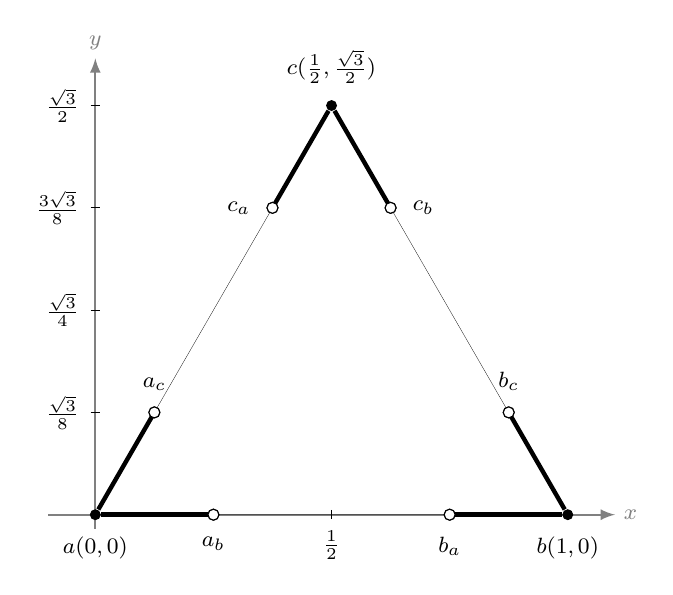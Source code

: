 \begin{tikzpicture}[scale = 6, node distance=0.1cm,>=latex, dot/.style={circle,inner sep=1.4pt,fill,label={#1}, name=#1},
dot2/.style={circle,inner sep=1.4pt,draw,fill=white,label={#1}, name=#1}]
\begin{footnotesize}
% axes
\draw[gray,thick,->] ({-0.1}, 0) -- (1.1, 0) node[right] {$x$};
\draw[gray,thick,->] (0, {-0.1}) -- (0, {sqrt(3)/2 + .1}) node[above] {$y$};

% points
\node [dot=](a) at (0,0) {};
\node [below = of a,fill=white] {$a(0,0)$};
\node [dot=](b) at (1,0) {};
\node [below = of b] {$b(1,0)$};
\node [dot=](c) at ({1/2},{sqrt(3)/2}) {};
\node [above = of c] {$c(\frac{1}{2},\frac{\sqrt{3}}{2})$};

% stub ends
\node [dot2=](bc) at ({1 - 0.25*(0.5)}, {0.25*sqrt(3)/2}) {};
\node [above = of bc] {$b_{c}$};
\node [dot2=](cb) at ({1 - 0.75*(0.5)}, {0.75*sqrt(3)/2}) {};
\node [right = of cb] {$c_{b}$};

\node [dot2=](ac) at ({0.25*(0.5)}, {0.25*sqrt(3)/2}) {};
\node [above = of ac] {$a_{c}$};
\node [dot2=](ca) at ({0.75*(0.5)}, {0.75*sqrt(3)/2}) {};
\node [left = of ca] {$c_{a}$};

\node [dot2=](ab) at ({0.25},0) {};
\node [below = of ab] {$a_{b}$};
\node [dot2=](ba) at ({0.75}, 0)  {};
\node [below = of ba] {$b_{a}$};

%x,y,z
%\node [dot2=](x) at ({0.375}, {sqrt(3)/8}) {};
%\node [below = of x] {$x$};
%\node [dot2=](y) at ({0.625}, {sqrt(3)/8})  {};
%\node [below = of y] {$y$};
%\node [dot2=](z) at ({0.5}, {sqrt(3)/4})  {};
%\node [above = of z] {$z$};

%%%%%%%%%%%% to color it
%\fill[color-trapezoid, opacity=0.3] (a) -- ({0.25*(0.5)}, {0.25*sqrt(3)/2}) -- ({0.375}, {sqrt(3)/8}) -- ({0.25},0) -- (a) -- cycle;
%\fill[color-trapezoid, opacity=0.3] (b) -- ({1 - 0.25*(0.5)}, {0.25*sqrt(3)/2}) -- ({0.625}, {sqrt(3)/8}) -- ({0.75}, 0) -- (b) -- cycle;
%\fill[color-trapezoid, opacity=0.3] (c) -- ({1 - 0.75*(0.5)}, {0.75*sqrt(3)/2}) -- ({0.5}, {sqrt(3)/4}) -- ({0.75*(0.5)}, {0.75*sqrt(3)/2}) -- (c) -- cycle;
% color inside
%\fill[color-inside, opacity=0.3] ({0.375}, {sqrt(3)/8}) -- ({0.625}, {sqrt(3)/8}) -- ({0.5}, {sqrt(3)/4}) -- cycle;

% denote ticks 
% denote c and d
%%%%%%%%%%%%%% c
\draw [thin] (0.5, 0.01) -- (0.5, -0.01);
\coordinate (zx) at (0.5,0);
\node [below = of zx] {$\frac{1}{2}$}; % = 

\draw [thin] (-0.01, {sqrt(3)/8}) -- (0.01, {sqrt(3)/8});
\coordinate (xy) at (0,{sqrt(3)/8});
\node [left = of xy] {$\frac{\sqrt{3}}{8}$};

\draw [thin] (-0.01, {sqrt(3)/4}) -- (0.01, {sqrt(3)/4});
\coordinate (xz) at (0,{sqrt(3)/4});
\node [left = of xz] {$\frac{\sqrt{3}}{4}$};

\draw [thin] (-0.01, {3*sqrt(3)/8}) -- (0.01, {3*sqrt(3)/8});
\coordinate (kaza) at (0,{3*sqrt(3)/8});
\node [left = of kaza] {$\frac{3\sqrt{3}}{8}$};

\draw [thin] (-0.01, {sqrt(3)/2}) -- (0.01, {sqrt(3)/2});
\coordinate (cy) at (0,{sqrt(3)/2});
\node [left = of cy] {$\frac{\sqrt{3}}{2}$};

% big triangle
\draw[ultra thin] (a) -- (b) -- (c) -- (a) -- cycle;
% small triangle
%\draw[ultra thin] (x) -- (y) -- (z) -- (x) -- cycle;

% stubs
\draw[ultra thick] (b) -- ({1 - 0.25*(0.5)}, {0.25*sqrt(3)/2});
\draw[ultra thick] ({1 - 0.75*(0.5)}, {0.75*sqrt(3)/2}) -- (c);
\draw[ultra thick] (a) -- ({0.25*(0.5)}, {0.25*sqrt(3)/2});
\draw[ultra thick] ({0.75*(0.5)}, {0.75*sqrt(3)/2}) -- (c);
\draw[ultra thick] (a) -- ({0.25},0);
\draw[ultra thick] ({0.75}, 0) -- (b);

% parallelograms
%\draw[thin] (a) -- ({0.25*(0.5)}, {0.25*sqrt(3)/2}) -- ({0.375}, {sqrt(3)/8}) -- ({0.25},0) -- (a) -- cycle;
%\draw[thin] (b) -- ({1 - 0.25*(0.5)}, {0.25*sqrt(3)/2}) -- ({0.625}, {sqrt(3)/8}) -- ({0.75}, 0) -- (b) -- cycle;
%\draw[thin] (c) -- ({1 - 0.75*(0.5)}, {0.75*sqrt(3)/2}) -- ({0.5}, {sqrt(3)/4}) -- ({0.75*(0.5)}, {0.75*sqrt(3)/2}) -- (c) -- cycle;
%\draw [thin] (0,0) -- (1,0) -- ({1/2},{sqrt(3)/2}) -- cycle;


% again white circles to draw over the lines
\node [dot2=](bc) at ({1 - 0.25*(0.5)}, {0.25*sqrt(3)/2}) {};
\node [dot2=](cb) at ({1 - 0.75*(0.5)}, {0.75*sqrt(3)/2}) {};
\node [dot2=](ac) at ({0.25*(0.5)}, {0.25*sqrt(3)/2}) {};
\node [dot2=](ca) at ({0.75*(0.5)}, {0.75*sqrt(3)/2}) {};
\node [dot2=](ab) at ({0.25},0) {};
\node [dot2=](ba) at ({0.75}, 0)  {};
%\node [dot2=](x) at ({0.375}, {sqrt(3)/8}) {};
%\node [dot2=](y) at ({0.625}, {sqrt(3)/8})  {};
%\node [dot2=](z) at ({0.5}, {sqrt(3)/4})  {};
%\node [above = of z] {$z$};

\end{footnotesize}
\end{tikzpicture}
